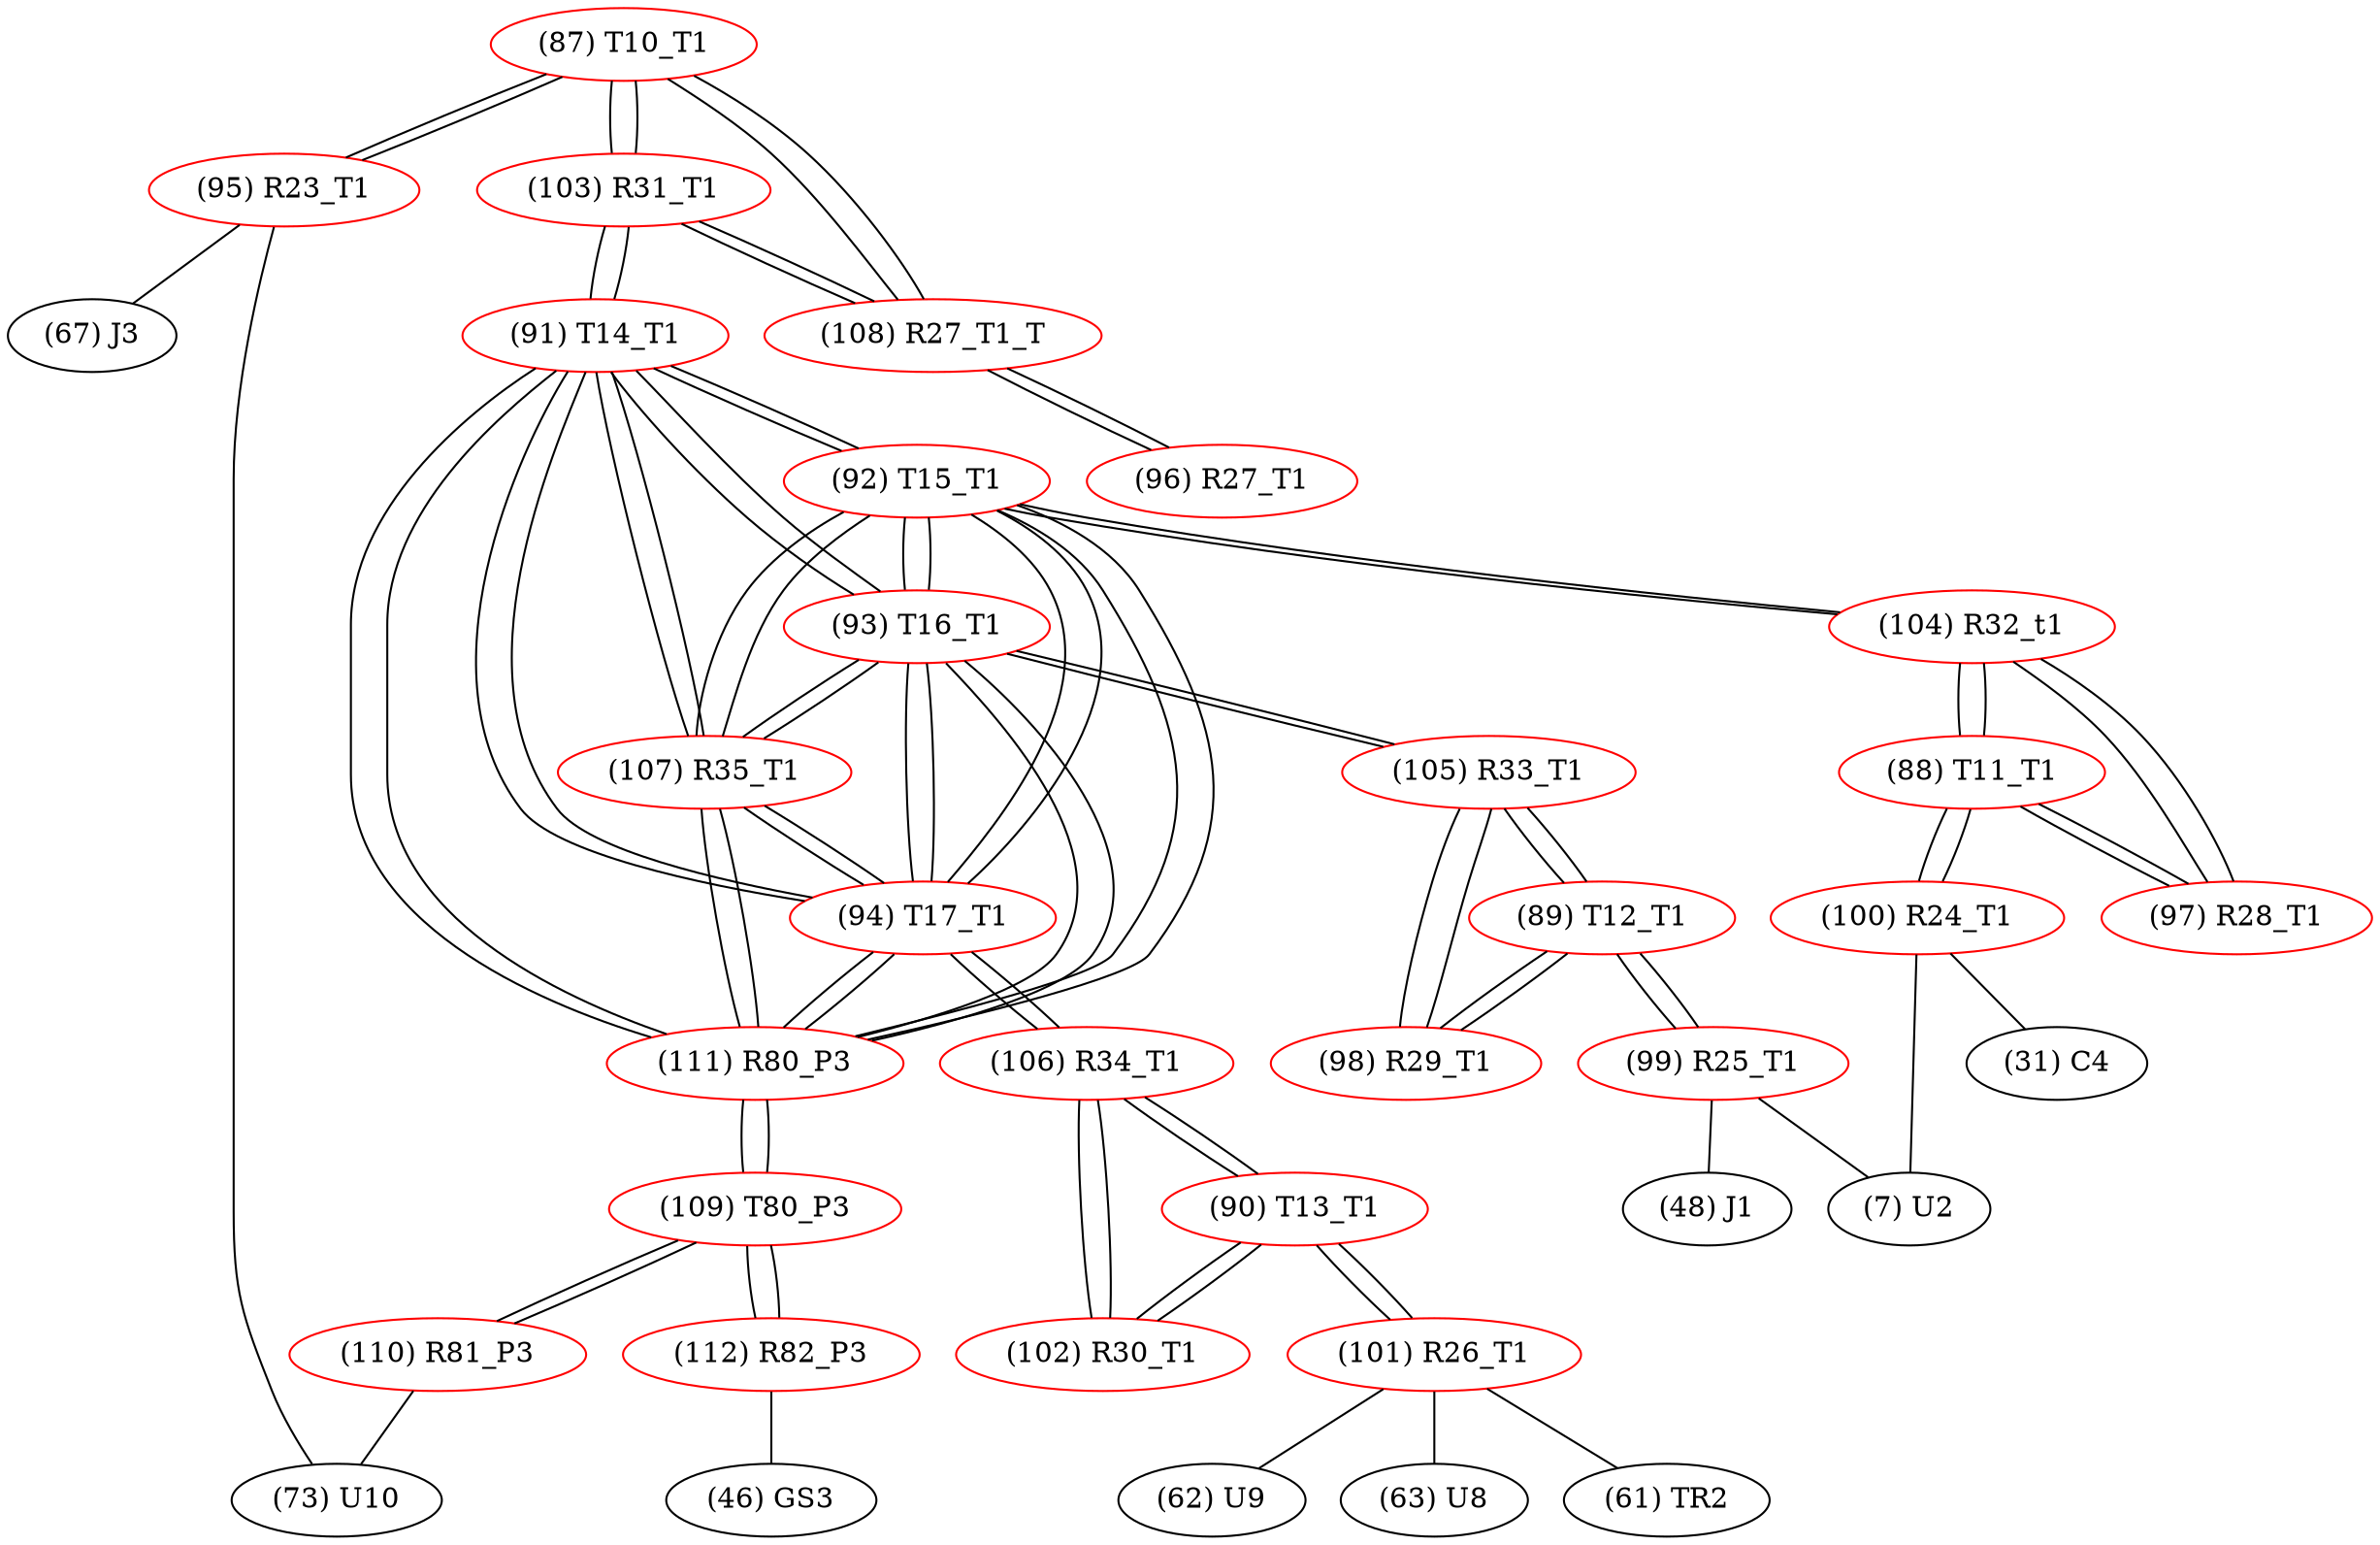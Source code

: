 graph {
	87 [label="(87) T10_T1" color=red]
	95 [label="(95) R23_T1"]
	103 [label="(103) R31_T1"]
	108 [label="(108) R27_T1_T"]
	88 [label="(88) T11_T1" color=red]
	100 [label="(100) R24_T1"]
	97 [label="(97) R28_T1"]
	104 [label="(104) R32_t1"]
	89 [label="(89) T12_T1" color=red]
	105 [label="(105) R33_T1"]
	98 [label="(98) R29_T1"]
	99 [label="(99) R25_T1"]
	90 [label="(90) T13_T1" color=red]
	102 [label="(102) R30_T1"]
	106 [label="(106) R34_T1"]
	101 [label="(101) R26_T1"]
	91 [label="(91) T14_T1" color=red]
	103 [label="(103) R31_T1"]
	111 [label="(111) R80_P3"]
	94 [label="(94) T17_T1"]
	107 [label="(107) R35_T1"]
	93 [label="(93) T16_T1"]
	92 [label="(92) T15_T1"]
	92 [label="(92) T15_T1" color=red]
	104 [label="(104) R32_t1"]
	111 [label="(111) R80_P3"]
	94 [label="(94) T17_T1"]
	107 [label="(107) R35_T1"]
	93 [label="(93) T16_T1"]
	91 [label="(91) T14_T1"]
	93 [label="(93) T16_T1" color=red]
	105 [label="(105) R33_T1"]
	111 [label="(111) R80_P3"]
	94 [label="(94) T17_T1"]
	107 [label="(107) R35_T1"]
	92 [label="(92) T15_T1"]
	91 [label="(91) T14_T1"]
	94 [label="(94) T17_T1" color=red]
	106 [label="(106) R34_T1"]
	111 [label="(111) R80_P3"]
	107 [label="(107) R35_T1"]
	93 [label="(93) T16_T1"]
	92 [label="(92) T15_T1"]
	91 [label="(91) T14_T1"]
	95 [label="(95) R23_T1" color=red]
	67 [label="(67) J3"]
	73 [label="(73) U10"]
	87 [label="(87) T10_T1"]
	96 [label="(96) R27_T1" color=red]
	108 [label="(108) R27_T1_T"]
	97 [label="(97) R28_T1" color=red]
	88 [label="(88) T11_T1"]
	104 [label="(104) R32_t1"]
	98 [label="(98) R29_T1" color=red]
	105 [label="(105) R33_T1"]
	89 [label="(89) T12_T1"]
	99 [label="(99) R25_T1" color=red]
	7 [label="(7) U2"]
	48 [label="(48) J1"]
	89 [label="(89) T12_T1"]
	100 [label="(100) R24_T1" color=red]
	31 [label="(31) C4"]
	7 [label="(7) U2"]
	88 [label="(88) T11_T1"]
	101 [label="(101) R26_T1" color=red]
	62 [label="(62) U9"]
	63 [label="(63) U8"]
	61 [label="(61) TR2"]
	90 [label="(90) T13_T1"]
	102 [label="(102) R30_T1" color=red]
	106 [label="(106) R34_T1"]
	90 [label="(90) T13_T1"]
	103 [label="(103) R31_T1" color=red]
	87 [label="(87) T10_T1"]
	108 [label="(108) R27_T1_T"]
	91 [label="(91) T14_T1"]
	104 [label="(104) R32_t1" color=red]
	92 [label="(92) T15_T1"]
	88 [label="(88) T11_T1"]
	97 [label="(97) R28_T1"]
	105 [label="(105) R33_T1" color=red]
	93 [label="(93) T16_T1"]
	98 [label="(98) R29_T1"]
	89 [label="(89) T12_T1"]
	106 [label="(106) R34_T1" color=red]
	94 [label="(94) T17_T1"]
	102 [label="(102) R30_T1"]
	90 [label="(90) T13_T1"]
	107 [label="(107) R35_T1" color=red]
	111 [label="(111) R80_P3"]
	94 [label="(94) T17_T1"]
	93 [label="(93) T16_T1"]
	92 [label="(92) T15_T1"]
	91 [label="(91) T14_T1"]
	108 [label="(108) R27_T1_T" color=red]
	87 [label="(87) T10_T1"]
	103 [label="(103) R31_T1"]
	96 [label="(96) R27_T1"]
	109 [label="(109) T80_P3" color=red]
	110 [label="(110) R81_P3"]
	112 [label="(112) R82_P3"]
	111 [label="(111) R80_P3"]
	110 [label="(110) R81_P3" color=red]
	73 [label="(73) U10"]
	109 [label="(109) T80_P3"]
	111 [label="(111) R80_P3" color=red]
	94 [label="(94) T17_T1"]
	107 [label="(107) R35_T1"]
	93 [label="(93) T16_T1"]
	92 [label="(92) T15_T1"]
	91 [label="(91) T14_T1"]
	109 [label="(109) T80_P3"]
	112 [label="(112) R82_P3" color=red]
	46 [label="(46) GS3"]
	109 [label="(109) T80_P3"]
	87 -- 95
	87 -- 103
	87 -- 108
	88 -- 100
	88 -- 97
	88 -- 104
	89 -- 105
	89 -- 98
	89 -- 99
	90 -- 102
	90 -- 106
	90 -- 101
	91 -- 103
	91 -- 111
	91 -- 94
	91 -- 107
	91 -- 93
	91 -- 92
	92 -- 104
	92 -- 111
	92 -- 94
	92 -- 107
	92 -- 93
	92 -- 91
	93 -- 105
	93 -- 111
	93 -- 94
	93 -- 107
	93 -- 92
	93 -- 91
	94 -- 106
	94 -- 111
	94 -- 107
	94 -- 93
	94 -- 92
	94 -- 91
	95 -- 67
	95 -- 73
	95 -- 87
	96 -- 108
	97 -- 88
	97 -- 104
	98 -- 105
	98 -- 89
	99 -- 7
	99 -- 48
	99 -- 89
	100 -- 31
	100 -- 7
	100 -- 88
	101 -- 62
	101 -- 63
	101 -- 61
	101 -- 90
	102 -- 106
	102 -- 90
	103 -- 87
	103 -- 108
	103 -- 91
	104 -- 92
	104 -- 88
	104 -- 97
	105 -- 93
	105 -- 98
	105 -- 89
	106 -- 94
	106 -- 102
	106 -- 90
	107 -- 111
	107 -- 94
	107 -- 93
	107 -- 92
	107 -- 91
	108 -- 87
	108 -- 103
	108 -- 96
	109 -- 110
	109 -- 112
	109 -- 111
	110 -- 73
	110 -- 109
	111 -- 94
	111 -- 107
	111 -- 93
	111 -- 92
	111 -- 91
	111 -- 109
	112 -- 46
	112 -- 109
}
